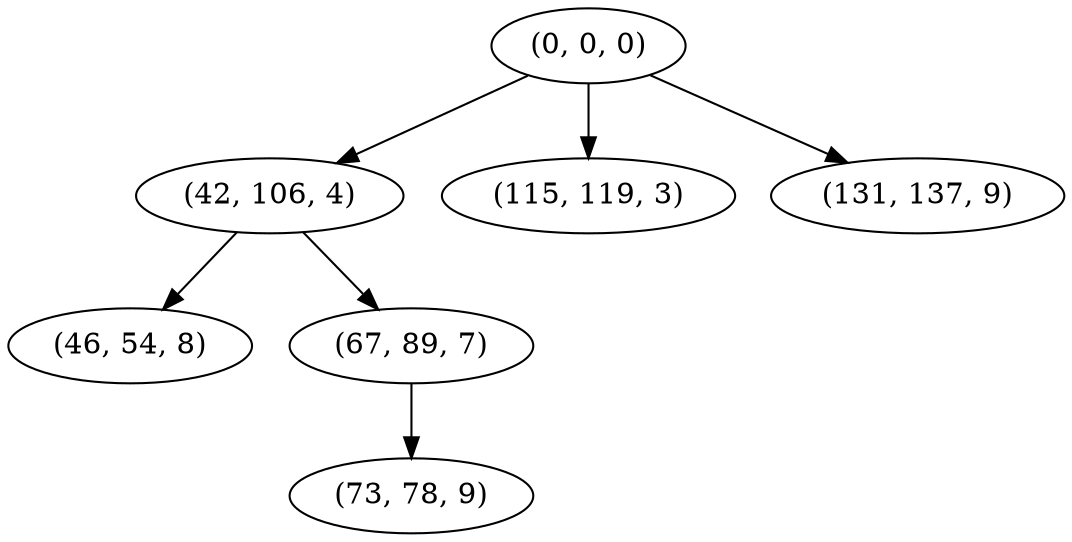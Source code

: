 digraph tree {
    "(0, 0, 0)";
    "(42, 106, 4)";
    "(46, 54, 8)";
    "(67, 89, 7)";
    "(73, 78, 9)";
    "(115, 119, 3)";
    "(131, 137, 9)";
    "(0, 0, 0)" -> "(42, 106, 4)";
    "(0, 0, 0)" -> "(115, 119, 3)";
    "(0, 0, 0)" -> "(131, 137, 9)";
    "(42, 106, 4)" -> "(46, 54, 8)";
    "(42, 106, 4)" -> "(67, 89, 7)";
    "(67, 89, 7)" -> "(73, 78, 9)";
}
